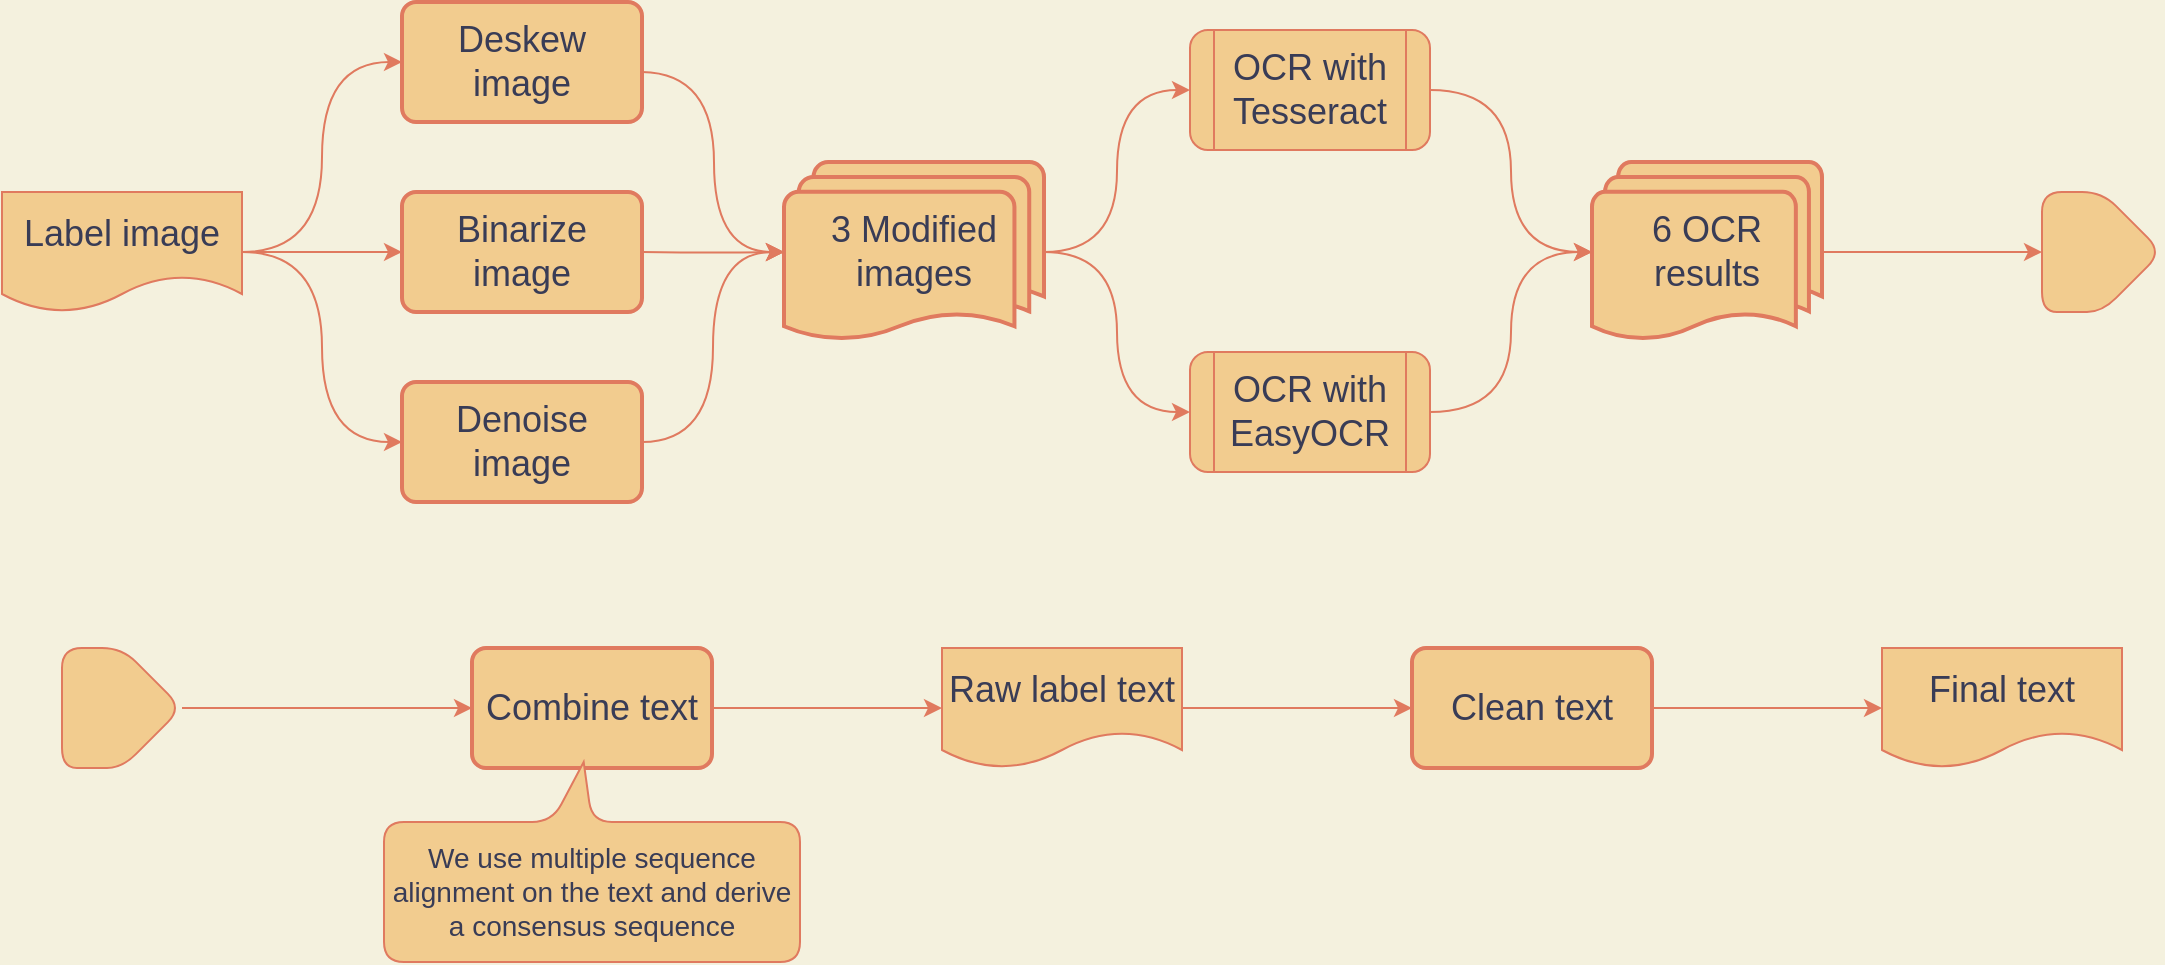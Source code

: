 <mxfile version="19.0.2" type="device"><diagram id="kgpKYQtTHZ0yAKxKKP6v" name="Page-1"><mxGraphModel dx="1262" dy="1209" grid="1" gridSize="10" guides="1" tooltips="1" connect="1" arrows="1" fold="1" page="1" pageScale="1" pageWidth="1100" pageHeight="850" background="#F4F1DE" math="0" shadow="0"><root><mxCell id="0"/><mxCell id="1" parent="0"/><mxCell id="xcEXErJ5AjzrYhJP1DjB-67" style="edgeStyle=orthogonalEdgeStyle;rounded=1;orthogonalLoop=1;jettySize=auto;html=1;entryX=0;entryY=0.5;entryDx=0;entryDy=0;strokeColor=#E07A5F;fontColor=#393C56;labelBackgroundColor=#F4F1DE;curved=1;" parent="1" source="-i7EjhoAqXeXkkZrZDzu-8" target="-i7EjhoAqXeXkkZrZDzu-2" edge="1"><mxGeometry relative="1" as="geometry"/></mxCell><mxCell id="xcEXErJ5AjzrYhJP1DjB-68" style="edgeStyle=orthogonalEdgeStyle;rounded=1;orthogonalLoop=1;jettySize=auto;html=1;entryX=0;entryY=0.5;entryDx=0;entryDy=0;strokeColor=#E07A5F;fontColor=#393C56;labelBackgroundColor=#F4F1DE;curved=1;" parent="1" source="-i7EjhoAqXeXkkZrZDzu-8" target="9" edge="1"><mxGeometry relative="1" as="geometry"/></mxCell><mxCell id="-i7EjhoAqXeXkkZrZDzu-8" value="3 Modified images" style="strokeWidth=2;html=1;shape=mxgraph.flowchart.multi-document;whiteSpace=wrap;fontSize=18;rounded=1;fillColor=#F2CC8F;strokeColor=#E07A5F;fontColor=#393C56;" parent="1" vertex="1"><mxGeometry x="401" y="125" width="130" height="90" as="geometry"/></mxCell><mxCell id="xcEXErJ5AjzrYhJP1DjB-63" style="edgeStyle=orthogonalEdgeStyle;rounded=1;orthogonalLoop=1;jettySize=auto;html=1;strokeColor=#E07A5F;fontColor=#393C56;labelBackgroundColor=#F4F1DE;curved=1;" parent="1" source="5" edge="1"><mxGeometry relative="1" as="geometry"><mxPoint x="210" y="170" as="targetPoint"/></mxGeometry></mxCell><mxCell id="xcEXErJ5AjzrYhJP1DjB-64" style="edgeStyle=orthogonalEdgeStyle;rounded=1;orthogonalLoop=1;jettySize=auto;html=1;entryX=0;entryY=0.5;entryDx=0;entryDy=0;strokeColor=#E07A5F;fontColor=#393C56;labelBackgroundColor=#F4F1DE;curved=1;" parent="1" source="5" target="8" edge="1"><mxGeometry relative="1" as="geometry"/></mxCell><mxCell id="xcEXErJ5AjzrYhJP1DjB-65" style="edgeStyle=orthogonalEdgeStyle;rounded=1;orthogonalLoop=1;jettySize=auto;html=1;entryX=0;entryY=0.5;entryDx=0;entryDy=0;strokeColor=#E07A5F;fontColor=#393C56;labelBackgroundColor=#F4F1DE;curved=1;" parent="1" source="5" target="-i7EjhoAqXeXkkZrZDzu-10" edge="1"><mxGeometry relative="1" as="geometry"/></mxCell><mxCell id="5" value="Label image" style="shape=document;whiteSpace=wrap;html=1;boundedLbl=1;fontSize=18;rounded=1;fillColor=#F2CC8F;strokeColor=#E07A5F;fontColor=#393C56;" parent="1" vertex="1"><mxGeometry x="10" y="140" width="120" height="60" as="geometry"/></mxCell><mxCell id="xcEXErJ5AjzrYhJP1DjB-72" style="edgeStyle=orthogonalEdgeStyle;rounded=1;orthogonalLoop=1;jettySize=auto;html=1;entryX=0.5;entryY=0;entryDx=0;entryDy=0;strokeColor=#E07A5F;fontColor=#393C56;labelBackgroundColor=#F4F1DE;curved=1;" parent="1" source="10" target="xcEXErJ5AjzrYhJP1DjB-54" edge="1"><mxGeometry relative="1" as="geometry"/></mxCell><mxCell id="10" value="6 OCR results" style="strokeWidth=2;html=1;shape=mxgraph.flowchart.multi-document;whiteSpace=wrap;fontSize=18;rounded=1;fillColor=#F2CC8F;strokeColor=#E07A5F;fontColor=#393C56;" parent="1" vertex="1"><mxGeometry x="805" y="125" width="115" height="90" as="geometry"/></mxCell><mxCell id="xcEXErJ5AjzrYhJP1DjB-75" style="edgeStyle=orthogonalEdgeStyle;rounded=1;orthogonalLoop=1;jettySize=auto;html=1;entryX=0;entryY=0.5;entryDx=0;entryDy=0;strokeColor=#E07A5F;fontColor=#393C56;labelBackgroundColor=#F4F1DE;curved=1;" parent="1" source="18" target="19" edge="1"><mxGeometry relative="1" as="geometry"><mxPoint x="710" y="398" as="targetPoint"/></mxGeometry></mxCell><mxCell id="18" value="Raw label text" style="shape=document;whiteSpace=wrap;html=1;boundedLbl=1;fontSize=18;rounded=1;fillColor=#F2CC8F;strokeColor=#E07A5F;fontColor=#393C56;" parent="1" vertex="1"><mxGeometry x="480" y="368" width="120" height="60" as="geometry"/></mxCell><mxCell id="xcEXErJ5AjzrYhJP1DjB-77" style="edgeStyle=orthogonalEdgeStyle;rounded=1;orthogonalLoop=1;jettySize=auto;html=1;entryX=0;entryY=0.5;entryDx=0;entryDy=0;strokeColor=#E07A5F;fontColor=#393C56;labelBackgroundColor=#F4F1DE;curved=1;" parent="1" source="19" target="20" edge="1"><mxGeometry relative="1" as="geometry"/></mxCell><mxCell id="19" value="Clean text" style="rounded=1;whiteSpace=wrap;html=1;absoluteArcSize=1;arcSize=14;strokeWidth=2;fontSize=18;fillColor=#F2CC8F;strokeColor=#E07A5F;fontColor=#393C56;" parent="1" vertex="1"><mxGeometry x="715" y="368" width="120" height="60" as="geometry"/></mxCell><mxCell id="20" value="Final text" style="shape=document;whiteSpace=wrap;html=1;boundedLbl=1;fontSize=18;rounded=1;fillColor=#F2CC8F;strokeColor=#E07A5F;fontColor=#393C56;" parent="1" vertex="1"><mxGeometry x="950" y="368" width="120" height="60" as="geometry"/></mxCell><mxCell id="xcEXErJ5AjzrYhJP1DjB-74" style="edgeStyle=orthogonalEdgeStyle;rounded=1;orthogonalLoop=1;jettySize=auto;html=1;entryX=0;entryY=0.5;entryDx=0;entryDy=0;strokeColor=#E07A5F;fontColor=#393C56;labelBackgroundColor=#F4F1DE;curved=1;" parent="1" source="43" target="18" edge="1"><mxGeometry relative="1" as="geometry"/></mxCell><mxCell id="43" value="Combine text" style="rounded=1;whiteSpace=wrap;html=1;absoluteArcSize=1;arcSize=14;strokeWidth=2;fontSize=18;fillColor=#F2CC8F;strokeColor=#E07A5F;fontColor=#393C56;" parent="1" vertex="1"><mxGeometry x="245" y="368" width="120" height="60" as="geometry"/></mxCell><mxCell id="52" value="We use multiple sequence alignment on the text and derive a consensus sequence" style="shape=callout;whiteSpace=wrap;html=1;perimeter=calloutPerimeter;fontSize=14;direction=west;position2=0.52;rounded=1;fillColor=#F2CC8F;strokeColor=#E07A5F;fontColor=#393C56;" parent="1" vertex="1"><mxGeometry x="201" y="425" width="208" height="100" as="geometry"/></mxCell><mxCell id="xcEXErJ5AjzrYhJP1DjB-54" value="" style="verticalLabelPosition=bottom;verticalAlign=top;html=1;shape=offPageConnector;rounded=1;size=0.5;direction=north;fillColor=#F2CC8F;strokeColor=#E07A5F;fontColor=#393C56;" parent="1" vertex="1"><mxGeometry x="1030" y="140" width="60" height="60" as="geometry"/></mxCell><mxCell id="xcEXErJ5AjzrYhJP1DjB-56" value="" style="group;rounded=1;fontColor=#393C56;" parent="1" vertex="1" connectable="0"><mxGeometry x="604" y="59" width="120" height="221" as="geometry"/></mxCell><mxCell id="-i7EjhoAqXeXkkZrZDzu-2" value="OCR with Tesseract" style="shape=process;whiteSpace=wrap;html=1;backgroundOutline=1;fontSize=18;rounded=1;fillColor=#F2CC8F;strokeColor=#E07A5F;fontColor=#393C56;" parent="xcEXErJ5AjzrYhJP1DjB-56" vertex="1"><mxGeometry width="120" height="60" as="geometry"/></mxCell><mxCell id="9" value="OCR with EasyOCR" style="shape=process;whiteSpace=wrap;html=1;backgroundOutline=1;fontSize=18;rounded=1;fillColor=#F2CC8F;strokeColor=#E07A5F;fontColor=#393C56;" parent="xcEXErJ5AjzrYhJP1DjB-56" vertex="1"><mxGeometry y="161" width="120" height="60" as="geometry"/></mxCell><mxCell id="xcEXErJ5AjzrYhJP1DjB-73" style="edgeStyle=orthogonalEdgeStyle;rounded=1;orthogonalLoop=1;jettySize=auto;html=1;entryX=0;entryY=0.5;entryDx=0;entryDy=0;strokeColor=#E07A5F;fontColor=#393C56;labelBackgroundColor=#F4F1DE;curved=1;" parent="1" source="xcEXErJ5AjzrYhJP1DjB-57" target="43" edge="1"><mxGeometry relative="1" as="geometry"/></mxCell><mxCell id="xcEXErJ5AjzrYhJP1DjB-57" value="" style="verticalLabelPosition=bottom;verticalAlign=top;html=1;shape=offPageConnector;rounded=1;size=0.5;direction=north;background=lightgreen;fillColor=#F2CC8F;strokeColor=#E07A5F;fontColor=#393C56;" parent="1" vertex="1"><mxGeometry x="40" y="368" width="60" height="60" as="geometry"/></mxCell><mxCell id="xcEXErJ5AjzrYhJP1DjB-69" style="edgeStyle=orthogonalEdgeStyle;rounded=1;orthogonalLoop=1;jettySize=auto;html=1;entryX=0;entryY=0.5;entryDx=0;entryDy=0;entryPerimeter=0;strokeColor=#E07A5F;fontColor=#393C56;labelBackgroundColor=#F4F1DE;curved=1;" parent="1" source="-i7EjhoAqXeXkkZrZDzu-2" target="10" edge="1"><mxGeometry relative="1" as="geometry"/></mxCell><mxCell id="xcEXErJ5AjzrYhJP1DjB-70" style="edgeStyle=orthogonalEdgeStyle;rounded=1;orthogonalLoop=1;jettySize=auto;html=1;entryX=0;entryY=0.5;entryDx=0;entryDy=0;entryPerimeter=0;strokeColor=#E07A5F;fontColor=#393C56;labelBackgroundColor=#F4F1DE;curved=1;" parent="1" source="9" target="10" edge="1"><mxGeometry relative="1" as="geometry"/></mxCell><mxCell id="-i7EjhoAqXeXkkZrZDzu-10" value="Deskew image" style="rounded=1;whiteSpace=wrap;html=1;absoluteArcSize=1;arcSize=14;strokeWidth=2;fontSize=18;fillColor=#F2CC8F;strokeColor=#E07A5F;fontColor=#393C56;" parent="1" vertex="1"><mxGeometry x="210" y="45" width="120" height="60" as="geometry"/></mxCell><mxCell id="6" style="edgeStyle=orthogonalEdgeStyle;rounded=1;orthogonalLoop=1;jettySize=auto;html=1;exitX=0.5;exitY=1;exitDx=0;exitDy=0;strokeColor=#E07A5F;fontColor=#393C56;labelBackgroundColor=#F4F1DE;curved=1;" parent="1" edge="1"><mxGeometry relative="1" as="geometry"><mxPoint x="268" y="318" as="sourcePoint"/><mxPoint x="268" y="318" as="targetPoint"/></mxGeometry></mxCell><mxCell id="7" value="Binarize image" style="rounded=1;whiteSpace=wrap;html=1;absoluteArcSize=1;arcSize=14;strokeWidth=2;fontSize=18;fillColor=#F2CC8F;strokeColor=#E07A5F;fontColor=#393C56;" parent="1" vertex="1"><mxGeometry x="210" y="140" width="120" height="60" as="geometry"/></mxCell><mxCell id="8" value="Denoise image" style="rounded=1;whiteSpace=wrap;html=1;absoluteArcSize=1;arcSize=14;strokeWidth=2;fontSize=18;fillColor=#F2CC8F;strokeColor=#E07A5F;fontColor=#393C56;" parent="1" vertex="1"><mxGeometry x="210" y="235" width="120" height="60" as="geometry"/></mxCell><mxCell id="gTCijFROIYAhPWeGlvvY-55" style="edgeStyle=orthogonalEdgeStyle;rounded=1;orthogonalLoop=1;jettySize=auto;html=1;entryX=0;entryY=0.5;entryDx=0;entryDy=0;strokeColor=#E07A5F;fontColor=#393C56;labelBackgroundColor=#F4F1DE;entryPerimeter=0;curved=1;" edge="1" parent="1" target="-i7EjhoAqXeXkkZrZDzu-8"><mxGeometry relative="1" as="geometry"><mxPoint x="330" y="80" as="sourcePoint"/><mxPoint x="409" y="-20" as="targetPoint"/></mxGeometry></mxCell><mxCell id="gTCijFROIYAhPWeGlvvY-56" style="edgeStyle=orthogonalEdgeStyle;rounded=1;orthogonalLoop=1;jettySize=auto;html=1;strokeColor=#E07A5F;fontColor=#393C56;labelBackgroundColor=#F4F1DE;entryX=0;entryY=0.5;entryDx=0;entryDy=0;entryPerimeter=0;curved=1;" edge="1" parent="1" target="-i7EjhoAqXeXkkZrZDzu-8"><mxGeometry relative="1" as="geometry"><mxPoint x="220" y="180" as="targetPoint"/><mxPoint x="330" y="170" as="sourcePoint"/></mxGeometry></mxCell><mxCell id="gTCijFROIYAhPWeGlvvY-58" style="edgeStyle=orthogonalEdgeStyle;rounded=1;orthogonalLoop=1;jettySize=auto;html=1;entryX=0;entryY=0.5;entryDx=0;entryDy=0;strokeColor=#E07A5F;fontColor=#393C56;labelBackgroundColor=#F4F1DE;entryPerimeter=0;exitX=1;exitY=0.5;exitDx=0;exitDy=0;curved=1;" edge="1" parent="1" source="8" target="-i7EjhoAqXeXkkZrZDzu-8"><mxGeometry relative="1" as="geometry"><mxPoint x="140" y="180" as="sourcePoint"/><mxPoint x="220" y="275" as="targetPoint"/></mxGeometry></mxCell></root></mxGraphModel></diagram></mxfile>
